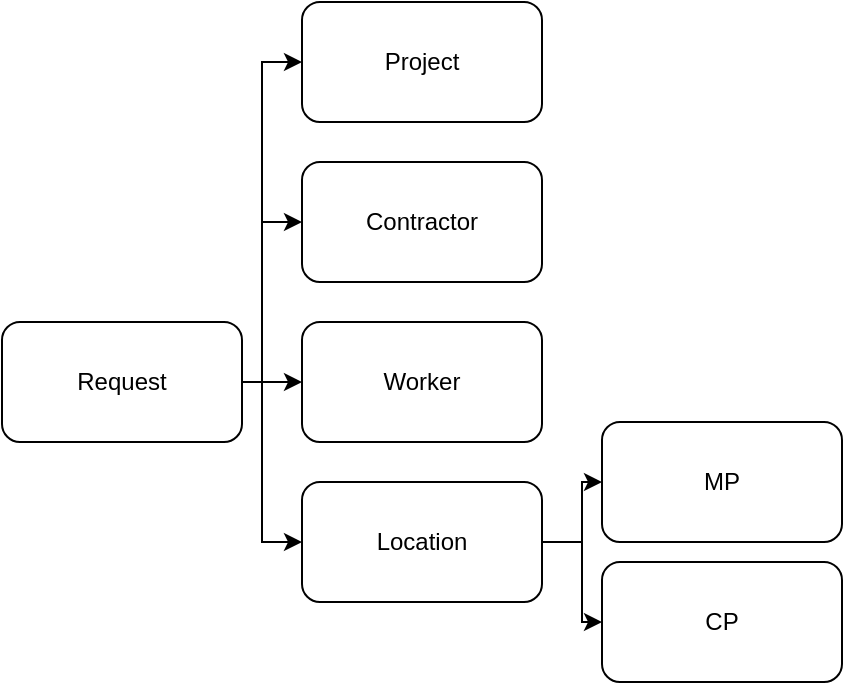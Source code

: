 <mxfile version="12.4.2" type="github" pages="1">
  <diagram id="Jd7as3e_XMXpgK37TaJj" name="Page-1">
    <mxGraphModel dx="1293" dy="769" grid="1" gridSize="10" guides="1" tooltips="1" connect="1" arrows="1" fold="1" page="1" pageScale="1" pageWidth="850" pageHeight="1100" math="0" shadow="0">
      <root>
        <mxCell id="0"/>
        <mxCell id="1" parent="0"/>
        <mxCell id="dAxwMggLX34IFo7P8Kyk-11" style="edgeStyle=orthogonalEdgeStyle;rounded=0;orthogonalLoop=1;jettySize=auto;html=1;exitX=1;exitY=0.5;exitDx=0;exitDy=0;entryX=0;entryY=0.5;entryDx=0;entryDy=0;" edge="1" parent="1" source="dAxwMggLX34IFo7P8Kyk-1" target="dAxwMggLX34IFo7P8Kyk-4">
          <mxGeometry relative="1" as="geometry"/>
        </mxCell>
        <mxCell id="dAxwMggLX34IFo7P8Kyk-12" style="edgeStyle=orthogonalEdgeStyle;rounded=0;orthogonalLoop=1;jettySize=auto;html=1;exitX=1;exitY=0.5;exitDx=0;exitDy=0;entryX=0;entryY=0.5;entryDx=0;entryDy=0;" edge="1" parent="1" source="dAxwMggLX34IFo7P8Kyk-1" target="dAxwMggLX34IFo7P8Kyk-3">
          <mxGeometry relative="1" as="geometry">
            <Array as="points">
              <mxPoint x="160" y="230"/>
              <mxPoint x="160" y="70"/>
            </Array>
          </mxGeometry>
        </mxCell>
        <mxCell id="dAxwMggLX34IFo7P8Kyk-13" style="edgeStyle=orthogonalEdgeStyle;rounded=0;orthogonalLoop=1;jettySize=auto;html=1;exitX=1;exitY=0.5;exitDx=0;exitDy=0;entryX=0;entryY=0.5;entryDx=0;entryDy=0;" edge="1" parent="1" source="dAxwMggLX34IFo7P8Kyk-1" target="dAxwMggLX34IFo7P8Kyk-2">
          <mxGeometry relative="1" as="geometry">
            <Array as="points">
              <mxPoint x="160" y="230"/>
              <mxPoint x="160" y="150"/>
            </Array>
          </mxGeometry>
        </mxCell>
        <mxCell id="dAxwMggLX34IFo7P8Kyk-14" style="edgeStyle=orthogonalEdgeStyle;rounded=0;orthogonalLoop=1;jettySize=auto;html=1;exitX=1;exitY=0.5;exitDx=0;exitDy=0;entryX=0;entryY=0.5;entryDx=0;entryDy=0;" edge="1" parent="1" source="dAxwMggLX34IFo7P8Kyk-1" target="dAxwMggLX34IFo7P8Kyk-5">
          <mxGeometry relative="1" as="geometry">
            <Array as="points">
              <mxPoint x="160" y="230"/>
              <mxPoint x="160" y="310"/>
            </Array>
          </mxGeometry>
        </mxCell>
        <mxCell id="dAxwMggLX34IFo7P8Kyk-1" value="Request" style="rounded=1;whiteSpace=wrap;html=1;" vertex="1" parent="1">
          <mxGeometry x="30" y="200" width="120" height="60" as="geometry"/>
        </mxCell>
        <mxCell id="dAxwMggLX34IFo7P8Kyk-2" value="Contractor" style="rounded=1;whiteSpace=wrap;html=1;" vertex="1" parent="1">
          <mxGeometry x="180" y="120" width="120" height="60" as="geometry"/>
        </mxCell>
        <mxCell id="dAxwMggLX34IFo7P8Kyk-3" value="Project" style="rounded=1;whiteSpace=wrap;html=1;" vertex="1" parent="1">
          <mxGeometry x="180" y="40" width="120" height="60" as="geometry"/>
        </mxCell>
        <mxCell id="dAxwMggLX34IFo7P8Kyk-4" value="Worker" style="rounded=1;whiteSpace=wrap;html=1;" vertex="1" parent="1">
          <mxGeometry x="180" y="200" width="120" height="60" as="geometry"/>
        </mxCell>
        <mxCell id="dAxwMggLX34IFo7P8Kyk-15" style="edgeStyle=orthogonalEdgeStyle;rounded=0;orthogonalLoop=1;jettySize=auto;html=1;exitX=1;exitY=0.5;exitDx=0;exitDy=0;entryX=0;entryY=0.5;entryDx=0;entryDy=0;" edge="1" parent="1" source="dAxwMggLX34IFo7P8Kyk-5" target="dAxwMggLX34IFo7P8Kyk-7">
          <mxGeometry relative="1" as="geometry"/>
        </mxCell>
        <mxCell id="dAxwMggLX34IFo7P8Kyk-16" style="edgeStyle=orthogonalEdgeStyle;rounded=0;orthogonalLoop=1;jettySize=auto;html=1;exitX=1;exitY=0.5;exitDx=0;exitDy=0;entryX=0;entryY=0.5;entryDx=0;entryDy=0;" edge="1" parent="1" source="dAxwMggLX34IFo7P8Kyk-5" target="dAxwMggLX34IFo7P8Kyk-6">
          <mxGeometry relative="1" as="geometry"/>
        </mxCell>
        <mxCell id="dAxwMggLX34IFo7P8Kyk-5" value="Location" style="rounded=1;whiteSpace=wrap;html=1;" vertex="1" parent="1">
          <mxGeometry x="180" y="280" width="120" height="60" as="geometry"/>
        </mxCell>
        <mxCell id="dAxwMggLX34IFo7P8Kyk-6" value="CP" style="rounded=1;whiteSpace=wrap;html=1;" vertex="1" parent="1">
          <mxGeometry x="330" y="320" width="120" height="60" as="geometry"/>
        </mxCell>
        <mxCell id="dAxwMggLX34IFo7P8Kyk-7" value="MP" style="rounded=1;whiteSpace=wrap;html=1;" vertex="1" parent="1">
          <mxGeometry x="330" y="250" width="120" height="60" as="geometry"/>
        </mxCell>
      </root>
    </mxGraphModel>
  </diagram>
</mxfile>
